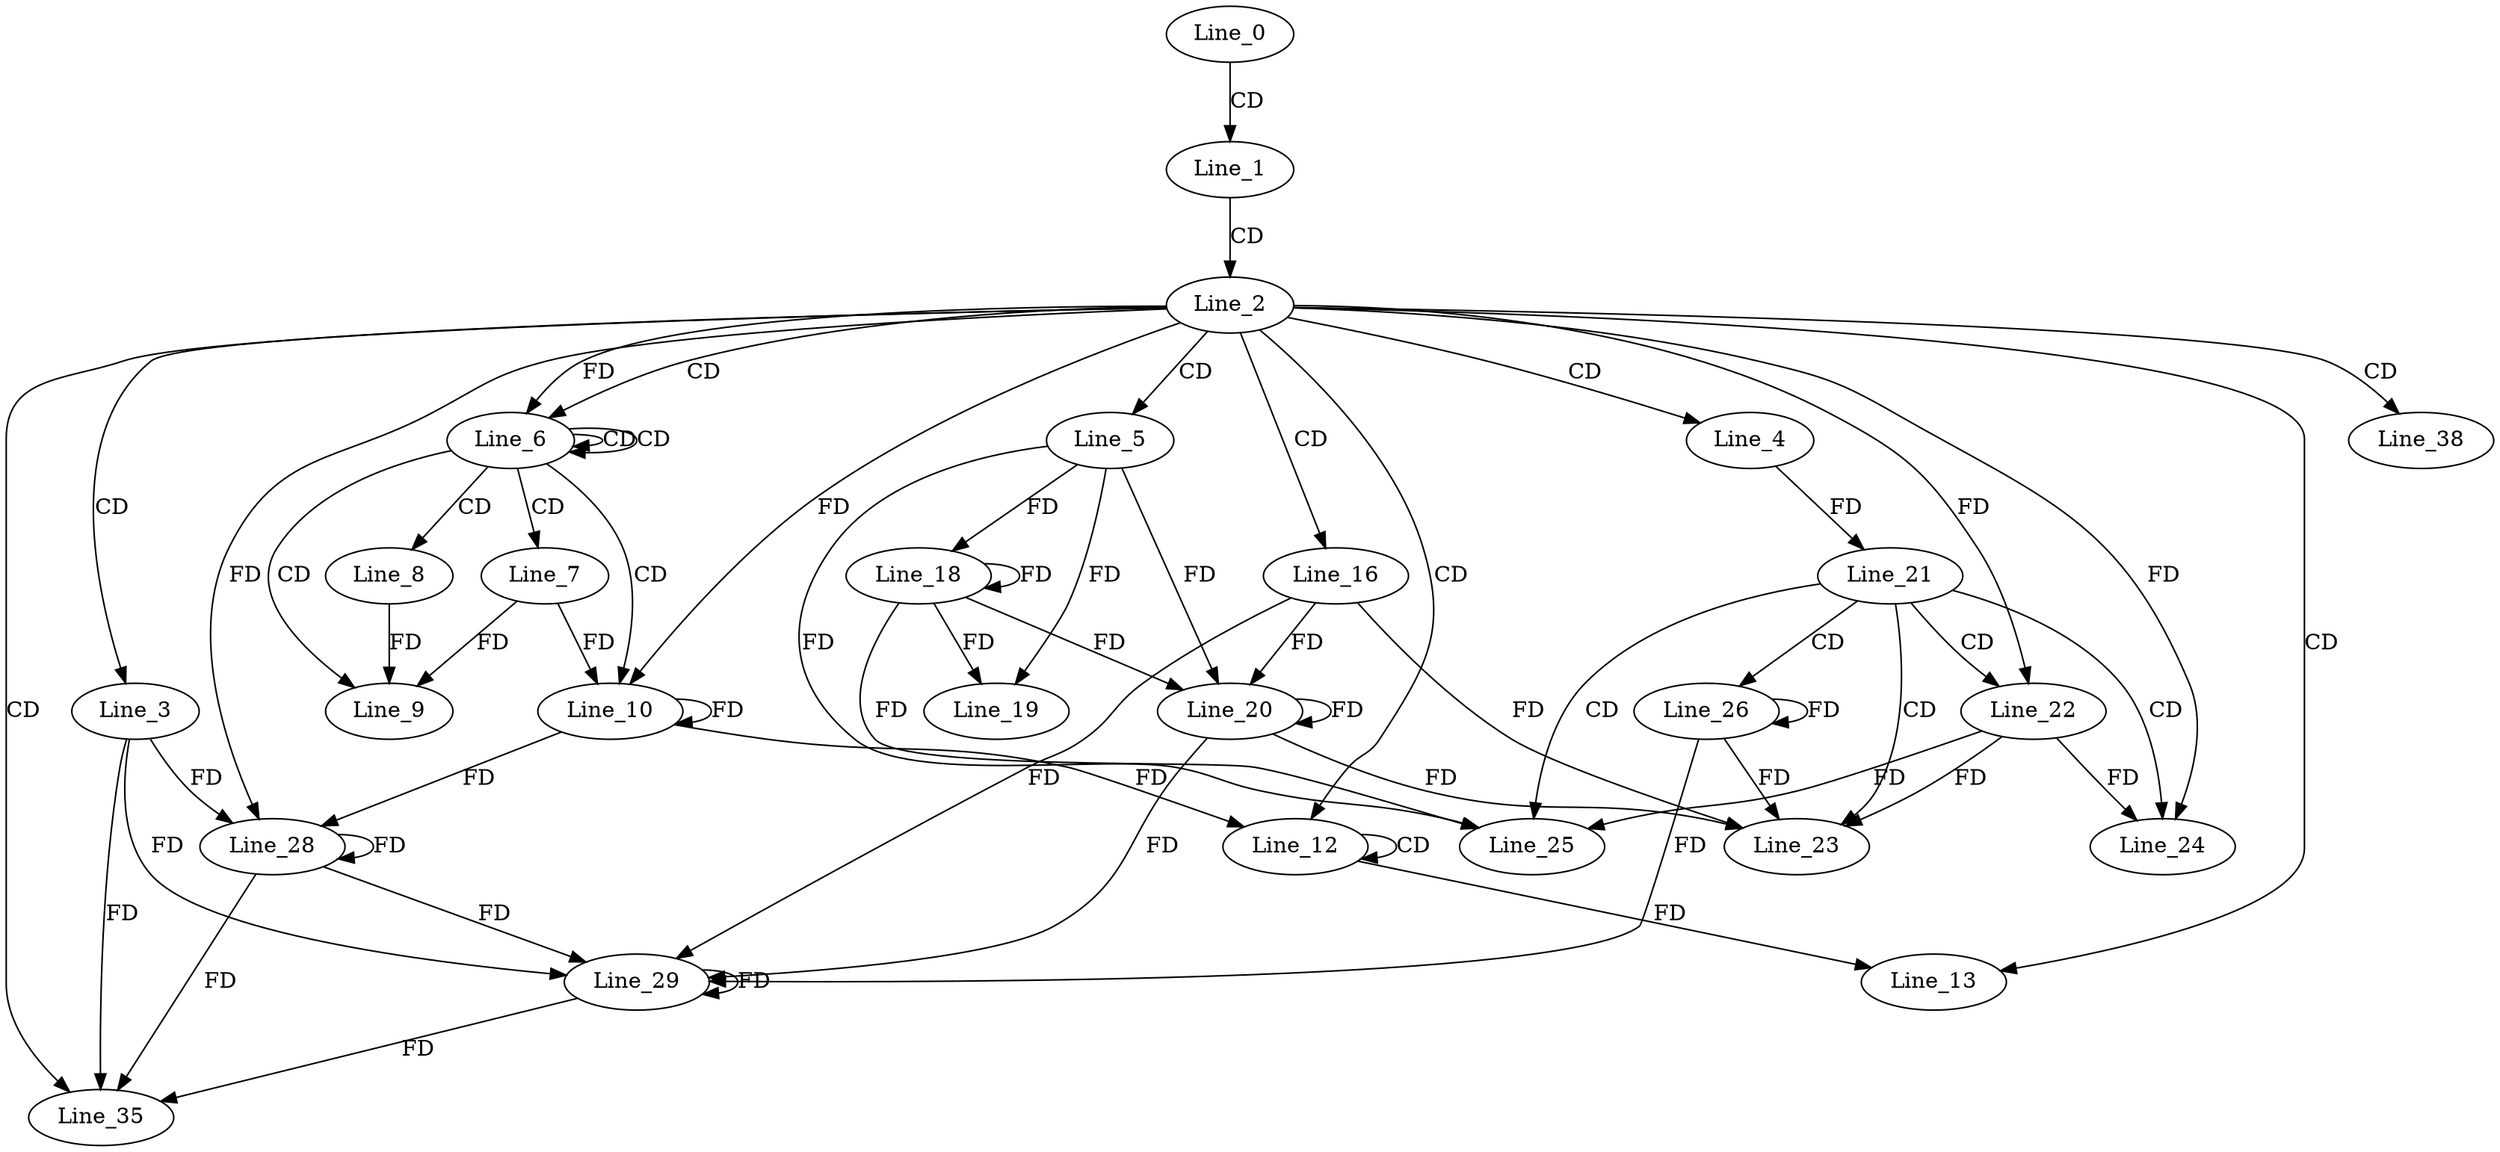 digraph G {
  Line_0;
  Line_1;
  Line_2;
  Line_3;
  Line_4;
  Line_5;
  Line_6;
  Line_6;
  Line_6;
  Line_6;
  Line_7;
  Line_8;
  Line_9;
  Line_10;
  Line_10;
  Line_12;
  Line_12;
  Line_13;
  Line_13;
  Line_16;
  Line_18;
  Line_18;
  Line_19;
  Line_20;
  Line_20;
  Line_21;
  Line_22;
  Line_22;
  Line_23;
  Line_24;
  Line_24;
  Line_24;
  Line_25;
  Line_26;
  Line_26;
  Line_21;
  Line_28;
  Line_28;
  Line_29;
  Line_29;
  Line_35;
  Line_38;
  Line_0 -> Line_1 [ label="CD" ];
  Line_1 -> Line_2 [ label="CD" ];
  Line_2 -> Line_3 [ label="CD" ];
  Line_2 -> Line_4 [ label="CD" ];
  Line_2 -> Line_5 [ label="CD" ];
  Line_2 -> Line_6 [ label="CD" ];
  Line_6 -> Line_6 [ label="CD" ];
  Line_6 -> Line_6 [ label="CD" ];
  Line_2 -> Line_6 [ label="FD" ];
  Line_6 -> Line_7 [ label="CD" ];
  Line_6 -> Line_8 [ label="CD" ];
  Line_6 -> Line_9 [ label="CD" ];
  Line_8 -> Line_9 [ label="FD" ];
  Line_7 -> Line_9 [ label="FD" ];
  Line_6 -> Line_10 [ label="CD" ];
  Line_2 -> Line_10 [ label="FD" ];
  Line_10 -> Line_10 [ label="FD" ];
  Line_7 -> Line_10 [ label="FD" ];
  Line_2 -> Line_12 [ label="CD" ];
  Line_12 -> Line_12 [ label="CD" ];
  Line_10 -> Line_12 [ label="FD" ];
  Line_2 -> Line_13 [ label="CD" ];
  Line_12 -> Line_13 [ label="FD" ];
  Line_2 -> Line_16 [ label="CD" ];
  Line_5 -> Line_18 [ label="FD" ];
  Line_18 -> Line_18 [ label="FD" ];
  Line_5 -> Line_19 [ label="FD" ];
  Line_18 -> Line_19 [ label="FD" ];
  Line_16 -> Line_20 [ label="FD" ];
  Line_20 -> Line_20 [ label="FD" ];
  Line_5 -> Line_20 [ label="FD" ];
  Line_18 -> Line_20 [ label="FD" ];
  Line_21 -> Line_22 [ label="CD" ];
  Line_2 -> Line_22 [ label="FD" ];
  Line_21 -> Line_23 [ label="CD" ];
  Line_16 -> Line_23 [ label="FD" ];
  Line_20 -> Line_23 [ label="FD" ];
  Line_22 -> Line_23 [ label="FD" ];
  Line_21 -> Line_24 [ label="CD" ];
  Line_22 -> Line_24 [ label="FD" ];
  Line_2 -> Line_24 [ label="FD" ];
  Line_21 -> Line_25 [ label="CD" ];
  Line_5 -> Line_25 [ label="FD" ];
  Line_18 -> Line_25 [ label="FD" ];
  Line_22 -> Line_25 [ label="FD" ];
  Line_21 -> Line_26 [ label="CD" ];
  Line_26 -> Line_26 [ label="FD" ];
  Line_4 -> Line_21 [ label="FD" ];
  Line_3 -> Line_28 [ label="FD" ];
  Line_28 -> Line_28 [ label="FD" ];
  Line_2 -> Line_28 [ label="FD" ];
  Line_10 -> Line_28 [ label="FD" ];
  Line_3 -> Line_29 [ label="FD" ];
  Line_28 -> Line_29 [ label="FD" ];
  Line_29 -> Line_29 [ label="FD" ];
  Line_26 -> Line_29 [ label="FD" ];
  Line_16 -> Line_29 [ label="FD" ];
  Line_20 -> Line_29 [ label="FD" ];
  Line_2 -> Line_35 [ label="CD" ];
  Line_3 -> Line_35 [ label="FD" ];
  Line_28 -> Line_35 [ label="FD" ];
  Line_29 -> Line_35 [ label="FD" ];
  Line_2 -> Line_38 [ label="CD" ];
  Line_26 -> Line_23 [ label="FD" ];
}
